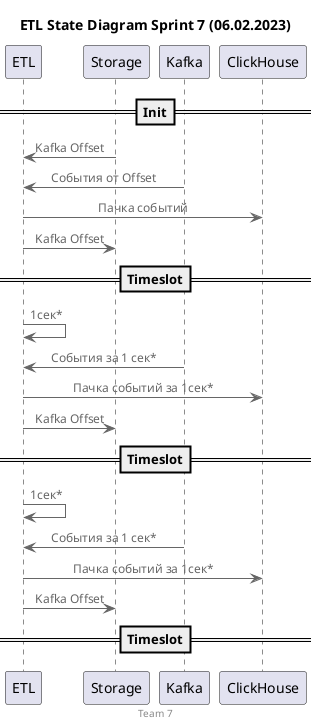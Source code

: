 @startuml to be
!include <C4/C4_Container>
title ETL State Diagram Sprint 7 (06.02.2023)
footer Team 7
== Init==
ETL<-Storage: Kafka Offset
Kafka->ETL: Cобытия от Offset
ETL->ClickHouse: Пачка событий
ETL->Storage: Kafka Offset
== Timeslot==
'Activate ETL
ETL->ETL: 1сек*
Kafka->ETL: Cобытия за 1 сек*
ETL->ClickHouse: Пачка событий за 1сек*
ETL->Storage: Kafka Offset
'Deactivate ETL
== Timeslot==
ETL->ETL: 1сек*
Kafka->ETL: Cобытия за 1 сек*
ETL->ClickHouse: Пачка событий за 1сек*
ETL->Storage: Kafka Offset
== Timeslot==

@enduml
